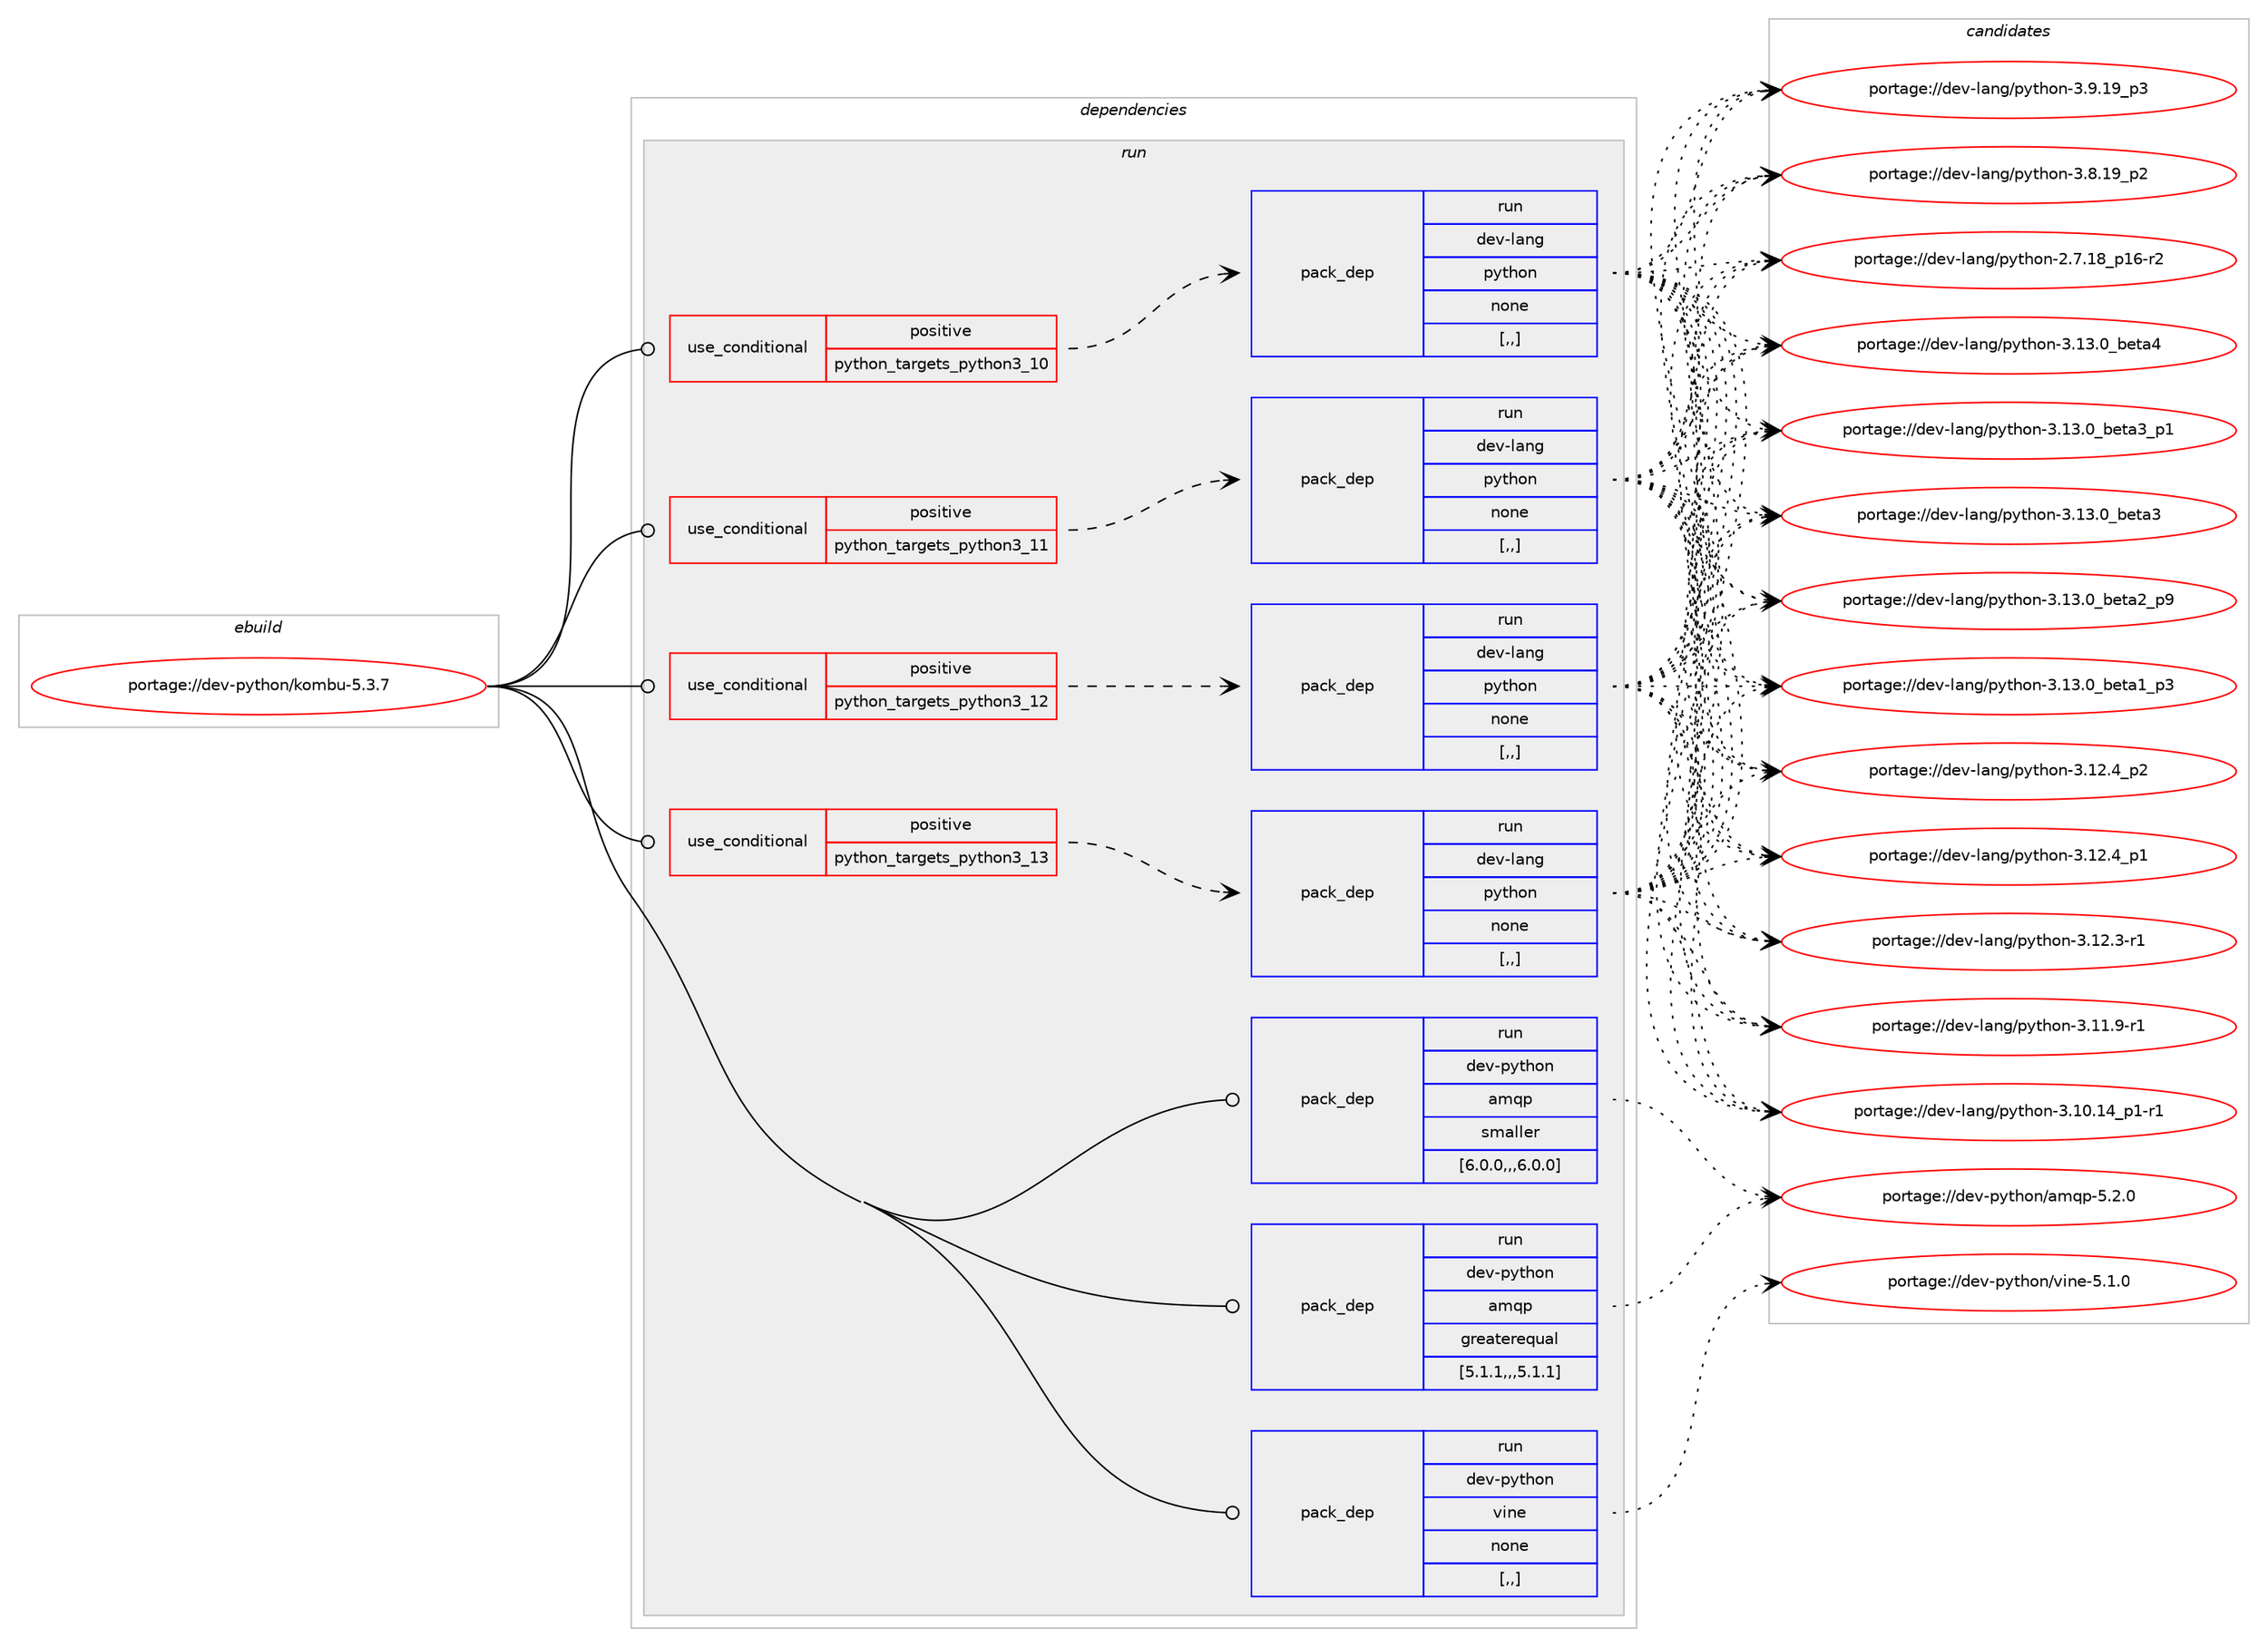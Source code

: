 digraph prolog {

# *************
# Graph options
# *************

newrank=true;
concentrate=true;
compound=true;
graph [rankdir=LR,fontname=Helvetica,fontsize=10,ranksep=1.5];#, ranksep=2.5, nodesep=0.2];
edge  [arrowhead=vee];
node  [fontname=Helvetica,fontsize=10];

# **********
# The ebuild
# **********

subgraph cluster_leftcol {
color=gray;
label=<<i>ebuild</i>>;
id [label="portage://dev-python/kombu-5.3.7", color=red, width=4, href="../dev-python/kombu-5.3.7.svg"];
}

# ****************
# The dependencies
# ****************

subgraph cluster_midcol {
color=gray;
label=<<i>dependencies</i>>;
subgraph cluster_compile {
fillcolor="#eeeeee";
style=filled;
label=<<i>compile</i>>;
}
subgraph cluster_compileandrun {
fillcolor="#eeeeee";
style=filled;
label=<<i>compile and run</i>>;
}
subgraph cluster_run {
fillcolor="#eeeeee";
style=filled;
label=<<i>run</i>>;
subgraph cond34257 {
dependency150048 [label=<<TABLE BORDER="0" CELLBORDER="1" CELLSPACING="0" CELLPADDING="4"><TR><TD ROWSPAN="3" CELLPADDING="10">use_conditional</TD></TR><TR><TD>positive</TD></TR><TR><TD>python_targets_python3_10</TD></TR></TABLE>>, shape=none, color=red];
subgraph pack114541 {
dependency150049 [label=<<TABLE BORDER="0" CELLBORDER="1" CELLSPACING="0" CELLPADDING="4" WIDTH="220"><TR><TD ROWSPAN="6" CELLPADDING="30">pack_dep</TD></TR><TR><TD WIDTH="110">run</TD></TR><TR><TD>dev-lang</TD></TR><TR><TD>python</TD></TR><TR><TD>none</TD></TR><TR><TD>[,,]</TD></TR></TABLE>>, shape=none, color=blue];
}
dependency150048:e -> dependency150049:w [weight=20,style="dashed",arrowhead="vee"];
}
id:e -> dependency150048:w [weight=20,style="solid",arrowhead="odot"];
subgraph cond34258 {
dependency150050 [label=<<TABLE BORDER="0" CELLBORDER="1" CELLSPACING="0" CELLPADDING="4"><TR><TD ROWSPAN="3" CELLPADDING="10">use_conditional</TD></TR><TR><TD>positive</TD></TR><TR><TD>python_targets_python3_11</TD></TR></TABLE>>, shape=none, color=red];
subgraph pack114542 {
dependency150051 [label=<<TABLE BORDER="0" CELLBORDER="1" CELLSPACING="0" CELLPADDING="4" WIDTH="220"><TR><TD ROWSPAN="6" CELLPADDING="30">pack_dep</TD></TR><TR><TD WIDTH="110">run</TD></TR><TR><TD>dev-lang</TD></TR><TR><TD>python</TD></TR><TR><TD>none</TD></TR><TR><TD>[,,]</TD></TR></TABLE>>, shape=none, color=blue];
}
dependency150050:e -> dependency150051:w [weight=20,style="dashed",arrowhead="vee"];
}
id:e -> dependency150050:w [weight=20,style="solid",arrowhead="odot"];
subgraph cond34259 {
dependency150052 [label=<<TABLE BORDER="0" CELLBORDER="1" CELLSPACING="0" CELLPADDING="4"><TR><TD ROWSPAN="3" CELLPADDING="10">use_conditional</TD></TR><TR><TD>positive</TD></TR><TR><TD>python_targets_python3_12</TD></TR></TABLE>>, shape=none, color=red];
subgraph pack114543 {
dependency150053 [label=<<TABLE BORDER="0" CELLBORDER="1" CELLSPACING="0" CELLPADDING="4" WIDTH="220"><TR><TD ROWSPAN="6" CELLPADDING="30">pack_dep</TD></TR><TR><TD WIDTH="110">run</TD></TR><TR><TD>dev-lang</TD></TR><TR><TD>python</TD></TR><TR><TD>none</TD></TR><TR><TD>[,,]</TD></TR></TABLE>>, shape=none, color=blue];
}
dependency150052:e -> dependency150053:w [weight=20,style="dashed",arrowhead="vee"];
}
id:e -> dependency150052:w [weight=20,style="solid",arrowhead="odot"];
subgraph cond34260 {
dependency150054 [label=<<TABLE BORDER="0" CELLBORDER="1" CELLSPACING="0" CELLPADDING="4"><TR><TD ROWSPAN="3" CELLPADDING="10">use_conditional</TD></TR><TR><TD>positive</TD></TR><TR><TD>python_targets_python3_13</TD></TR></TABLE>>, shape=none, color=red];
subgraph pack114544 {
dependency150055 [label=<<TABLE BORDER="0" CELLBORDER="1" CELLSPACING="0" CELLPADDING="4" WIDTH="220"><TR><TD ROWSPAN="6" CELLPADDING="30">pack_dep</TD></TR><TR><TD WIDTH="110">run</TD></TR><TR><TD>dev-lang</TD></TR><TR><TD>python</TD></TR><TR><TD>none</TD></TR><TR><TD>[,,]</TD></TR></TABLE>>, shape=none, color=blue];
}
dependency150054:e -> dependency150055:w [weight=20,style="dashed",arrowhead="vee"];
}
id:e -> dependency150054:w [weight=20,style="solid",arrowhead="odot"];
subgraph pack114545 {
dependency150056 [label=<<TABLE BORDER="0" CELLBORDER="1" CELLSPACING="0" CELLPADDING="4" WIDTH="220"><TR><TD ROWSPAN="6" CELLPADDING="30">pack_dep</TD></TR><TR><TD WIDTH="110">run</TD></TR><TR><TD>dev-python</TD></TR><TR><TD>amqp</TD></TR><TR><TD>greaterequal</TD></TR><TR><TD>[5.1.1,,,5.1.1]</TD></TR></TABLE>>, shape=none, color=blue];
}
id:e -> dependency150056:w [weight=20,style="solid",arrowhead="odot"];
subgraph pack114546 {
dependency150057 [label=<<TABLE BORDER="0" CELLBORDER="1" CELLSPACING="0" CELLPADDING="4" WIDTH="220"><TR><TD ROWSPAN="6" CELLPADDING="30">pack_dep</TD></TR><TR><TD WIDTH="110">run</TD></TR><TR><TD>dev-python</TD></TR><TR><TD>amqp</TD></TR><TR><TD>smaller</TD></TR><TR><TD>[6.0.0,,,6.0.0]</TD></TR></TABLE>>, shape=none, color=blue];
}
id:e -> dependency150057:w [weight=20,style="solid",arrowhead="odot"];
subgraph pack114547 {
dependency150058 [label=<<TABLE BORDER="0" CELLBORDER="1" CELLSPACING="0" CELLPADDING="4" WIDTH="220"><TR><TD ROWSPAN="6" CELLPADDING="30">pack_dep</TD></TR><TR><TD WIDTH="110">run</TD></TR><TR><TD>dev-python</TD></TR><TR><TD>vine</TD></TR><TR><TD>none</TD></TR><TR><TD>[,,]</TD></TR></TABLE>>, shape=none, color=blue];
}
id:e -> dependency150058:w [weight=20,style="solid",arrowhead="odot"];
}
}

# **************
# The candidates
# **************

subgraph cluster_choices {
rank=same;
color=gray;
label=<<i>candidates</i>>;

subgraph choice114541 {
color=black;
nodesep=1;
choice1001011184510897110103471121211161041111104551464951464895981011169752 [label="portage://dev-lang/python-3.13.0_beta4", color=red, width=4,href="../dev-lang/python-3.13.0_beta4.svg"];
choice10010111845108971101034711212111610411111045514649514648959810111697519511249 [label="portage://dev-lang/python-3.13.0_beta3_p1", color=red, width=4,href="../dev-lang/python-3.13.0_beta3_p1.svg"];
choice1001011184510897110103471121211161041111104551464951464895981011169751 [label="portage://dev-lang/python-3.13.0_beta3", color=red, width=4,href="../dev-lang/python-3.13.0_beta3.svg"];
choice10010111845108971101034711212111610411111045514649514648959810111697509511257 [label="portage://dev-lang/python-3.13.0_beta2_p9", color=red, width=4,href="../dev-lang/python-3.13.0_beta2_p9.svg"];
choice10010111845108971101034711212111610411111045514649514648959810111697499511251 [label="portage://dev-lang/python-3.13.0_beta1_p3", color=red, width=4,href="../dev-lang/python-3.13.0_beta1_p3.svg"];
choice100101118451089711010347112121116104111110455146495046529511250 [label="portage://dev-lang/python-3.12.4_p2", color=red, width=4,href="../dev-lang/python-3.12.4_p2.svg"];
choice100101118451089711010347112121116104111110455146495046529511249 [label="portage://dev-lang/python-3.12.4_p1", color=red, width=4,href="../dev-lang/python-3.12.4_p1.svg"];
choice100101118451089711010347112121116104111110455146495046514511449 [label="portage://dev-lang/python-3.12.3-r1", color=red, width=4,href="../dev-lang/python-3.12.3-r1.svg"];
choice100101118451089711010347112121116104111110455146494946574511449 [label="portage://dev-lang/python-3.11.9-r1", color=red, width=4,href="../dev-lang/python-3.11.9-r1.svg"];
choice100101118451089711010347112121116104111110455146494846495295112494511449 [label="portage://dev-lang/python-3.10.14_p1-r1", color=red, width=4,href="../dev-lang/python-3.10.14_p1-r1.svg"];
choice100101118451089711010347112121116104111110455146574649579511251 [label="portage://dev-lang/python-3.9.19_p3", color=red, width=4,href="../dev-lang/python-3.9.19_p3.svg"];
choice100101118451089711010347112121116104111110455146564649579511250 [label="portage://dev-lang/python-3.8.19_p2", color=red, width=4,href="../dev-lang/python-3.8.19_p2.svg"];
choice100101118451089711010347112121116104111110455046554649569511249544511450 [label="portage://dev-lang/python-2.7.18_p16-r2", color=red, width=4,href="../dev-lang/python-2.7.18_p16-r2.svg"];
dependency150049:e -> choice1001011184510897110103471121211161041111104551464951464895981011169752:w [style=dotted,weight="100"];
dependency150049:e -> choice10010111845108971101034711212111610411111045514649514648959810111697519511249:w [style=dotted,weight="100"];
dependency150049:e -> choice1001011184510897110103471121211161041111104551464951464895981011169751:w [style=dotted,weight="100"];
dependency150049:e -> choice10010111845108971101034711212111610411111045514649514648959810111697509511257:w [style=dotted,weight="100"];
dependency150049:e -> choice10010111845108971101034711212111610411111045514649514648959810111697499511251:w [style=dotted,weight="100"];
dependency150049:e -> choice100101118451089711010347112121116104111110455146495046529511250:w [style=dotted,weight="100"];
dependency150049:e -> choice100101118451089711010347112121116104111110455146495046529511249:w [style=dotted,weight="100"];
dependency150049:e -> choice100101118451089711010347112121116104111110455146495046514511449:w [style=dotted,weight="100"];
dependency150049:e -> choice100101118451089711010347112121116104111110455146494946574511449:w [style=dotted,weight="100"];
dependency150049:e -> choice100101118451089711010347112121116104111110455146494846495295112494511449:w [style=dotted,weight="100"];
dependency150049:e -> choice100101118451089711010347112121116104111110455146574649579511251:w [style=dotted,weight="100"];
dependency150049:e -> choice100101118451089711010347112121116104111110455146564649579511250:w [style=dotted,weight="100"];
dependency150049:e -> choice100101118451089711010347112121116104111110455046554649569511249544511450:w [style=dotted,weight="100"];
}
subgraph choice114542 {
color=black;
nodesep=1;
choice1001011184510897110103471121211161041111104551464951464895981011169752 [label="portage://dev-lang/python-3.13.0_beta4", color=red, width=4,href="../dev-lang/python-3.13.0_beta4.svg"];
choice10010111845108971101034711212111610411111045514649514648959810111697519511249 [label="portage://dev-lang/python-3.13.0_beta3_p1", color=red, width=4,href="../dev-lang/python-3.13.0_beta3_p1.svg"];
choice1001011184510897110103471121211161041111104551464951464895981011169751 [label="portage://dev-lang/python-3.13.0_beta3", color=red, width=4,href="../dev-lang/python-3.13.0_beta3.svg"];
choice10010111845108971101034711212111610411111045514649514648959810111697509511257 [label="portage://dev-lang/python-3.13.0_beta2_p9", color=red, width=4,href="../dev-lang/python-3.13.0_beta2_p9.svg"];
choice10010111845108971101034711212111610411111045514649514648959810111697499511251 [label="portage://dev-lang/python-3.13.0_beta1_p3", color=red, width=4,href="../dev-lang/python-3.13.0_beta1_p3.svg"];
choice100101118451089711010347112121116104111110455146495046529511250 [label="portage://dev-lang/python-3.12.4_p2", color=red, width=4,href="../dev-lang/python-3.12.4_p2.svg"];
choice100101118451089711010347112121116104111110455146495046529511249 [label="portage://dev-lang/python-3.12.4_p1", color=red, width=4,href="../dev-lang/python-3.12.4_p1.svg"];
choice100101118451089711010347112121116104111110455146495046514511449 [label="portage://dev-lang/python-3.12.3-r1", color=red, width=4,href="../dev-lang/python-3.12.3-r1.svg"];
choice100101118451089711010347112121116104111110455146494946574511449 [label="portage://dev-lang/python-3.11.9-r1", color=red, width=4,href="../dev-lang/python-3.11.9-r1.svg"];
choice100101118451089711010347112121116104111110455146494846495295112494511449 [label="portage://dev-lang/python-3.10.14_p1-r1", color=red, width=4,href="../dev-lang/python-3.10.14_p1-r1.svg"];
choice100101118451089711010347112121116104111110455146574649579511251 [label="portage://dev-lang/python-3.9.19_p3", color=red, width=4,href="../dev-lang/python-3.9.19_p3.svg"];
choice100101118451089711010347112121116104111110455146564649579511250 [label="portage://dev-lang/python-3.8.19_p2", color=red, width=4,href="../dev-lang/python-3.8.19_p2.svg"];
choice100101118451089711010347112121116104111110455046554649569511249544511450 [label="portage://dev-lang/python-2.7.18_p16-r2", color=red, width=4,href="../dev-lang/python-2.7.18_p16-r2.svg"];
dependency150051:e -> choice1001011184510897110103471121211161041111104551464951464895981011169752:w [style=dotted,weight="100"];
dependency150051:e -> choice10010111845108971101034711212111610411111045514649514648959810111697519511249:w [style=dotted,weight="100"];
dependency150051:e -> choice1001011184510897110103471121211161041111104551464951464895981011169751:w [style=dotted,weight="100"];
dependency150051:e -> choice10010111845108971101034711212111610411111045514649514648959810111697509511257:w [style=dotted,weight="100"];
dependency150051:e -> choice10010111845108971101034711212111610411111045514649514648959810111697499511251:w [style=dotted,weight="100"];
dependency150051:e -> choice100101118451089711010347112121116104111110455146495046529511250:w [style=dotted,weight="100"];
dependency150051:e -> choice100101118451089711010347112121116104111110455146495046529511249:w [style=dotted,weight="100"];
dependency150051:e -> choice100101118451089711010347112121116104111110455146495046514511449:w [style=dotted,weight="100"];
dependency150051:e -> choice100101118451089711010347112121116104111110455146494946574511449:w [style=dotted,weight="100"];
dependency150051:e -> choice100101118451089711010347112121116104111110455146494846495295112494511449:w [style=dotted,weight="100"];
dependency150051:e -> choice100101118451089711010347112121116104111110455146574649579511251:w [style=dotted,weight="100"];
dependency150051:e -> choice100101118451089711010347112121116104111110455146564649579511250:w [style=dotted,weight="100"];
dependency150051:e -> choice100101118451089711010347112121116104111110455046554649569511249544511450:w [style=dotted,weight="100"];
}
subgraph choice114543 {
color=black;
nodesep=1;
choice1001011184510897110103471121211161041111104551464951464895981011169752 [label="portage://dev-lang/python-3.13.0_beta4", color=red, width=4,href="../dev-lang/python-3.13.0_beta4.svg"];
choice10010111845108971101034711212111610411111045514649514648959810111697519511249 [label="portage://dev-lang/python-3.13.0_beta3_p1", color=red, width=4,href="../dev-lang/python-3.13.0_beta3_p1.svg"];
choice1001011184510897110103471121211161041111104551464951464895981011169751 [label="portage://dev-lang/python-3.13.0_beta3", color=red, width=4,href="../dev-lang/python-3.13.0_beta3.svg"];
choice10010111845108971101034711212111610411111045514649514648959810111697509511257 [label="portage://dev-lang/python-3.13.0_beta2_p9", color=red, width=4,href="../dev-lang/python-3.13.0_beta2_p9.svg"];
choice10010111845108971101034711212111610411111045514649514648959810111697499511251 [label="portage://dev-lang/python-3.13.0_beta1_p3", color=red, width=4,href="../dev-lang/python-3.13.0_beta1_p3.svg"];
choice100101118451089711010347112121116104111110455146495046529511250 [label="portage://dev-lang/python-3.12.4_p2", color=red, width=4,href="../dev-lang/python-3.12.4_p2.svg"];
choice100101118451089711010347112121116104111110455146495046529511249 [label="portage://dev-lang/python-3.12.4_p1", color=red, width=4,href="../dev-lang/python-3.12.4_p1.svg"];
choice100101118451089711010347112121116104111110455146495046514511449 [label="portage://dev-lang/python-3.12.3-r1", color=red, width=4,href="../dev-lang/python-3.12.3-r1.svg"];
choice100101118451089711010347112121116104111110455146494946574511449 [label="portage://dev-lang/python-3.11.9-r1", color=red, width=4,href="../dev-lang/python-3.11.9-r1.svg"];
choice100101118451089711010347112121116104111110455146494846495295112494511449 [label="portage://dev-lang/python-3.10.14_p1-r1", color=red, width=4,href="../dev-lang/python-3.10.14_p1-r1.svg"];
choice100101118451089711010347112121116104111110455146574649579511251 [label="portage://dev-lang/python-3.9.19_p3", color=red, width=4,href="../dev-lang/python-3.9.19_p3.svg"];
choice100101118451089711010347112121116104111110455146564649579511250 [label="portage://dev-lang/python-3.8.19_p2", color=red, width=4,href="../dev-lang/python-3.8.19_p2.svg"];
choice100101118451089711010347112121116104111110455046554649569511249544511450 [label="portage://dev-lang/python-2.7.18_p16-r2", color=red, width=4,href="../dev-lang/python-2.7.18_p16-r2.svg"];
dependency150053:e -> choice1001011184510897110103471121211161041111104551464951464895981011169752:w [style=dotted,weight="100"];
dependency150053:e -> choice10010111845108971101034711212111610411111045514649514648959810111697519511249:w [style=dotted,weight="100"];
dependency150053:e -> choice1001011184510897110103471121211161041111104551464951464895981011169751:w [style=dotted,weight="100"];
dependency150053:e -> choice10010111845108971101034711212111610411111045514649514648959810111697509511257:w [style=dotted,weight="100"];
dependency150053:e -> choice10010111845108971101034711212111610411111045514649514648959810111697499511251:w [style=dotted,weight="100"];
dependency150053:e -> choice100101118451089711010347112121116104111110455146495046529511250:w [style=dotted,weight="100"];
dependency150053:e -> choice100101118451089711010347112121116104111110455146495046529511249:w [style=dotted,weight="100"];
dependency150053:e -> choice100101118451089711010347112121116104111110455146495046514511449:w [style=dotted,weight="100"];
dependency150053:e -> choice100101118451089711010347112121116104111110455146494946574511449:w [style=dotted,weight="100"];
dependency150053:e -> choice100101118451089711010347112121116104111110455146494846495295112494511449:w [style=dotted,weight="100"];
dependency150053:e -> choice100101118451089711010347112121116104111110455146574649579511251:w [style=dotted,weight="100"];
dependency150053:e -> choice100101118451089711010347112121116104111110455146564649579511250:w [style=dotted,weight="100"];
dependency150053:e -> choice100101118451089711010347112121116104111110455046554649569511249544511450:w [style=dotted,weight="100"];
}
subgraph choice114544 {
color=black;
nodesep=1;
choice1001011184510897110103471121211161041111104551464951464895981011169752 [label="portage://dev-lang/python-3.13.0_beta4", color=red, width=4,href="../dev-lang/python-3.13.0_beta4.svg"];
choice10010111845108971101034711212111610411111045514649514648959810111697519511249 [label="portage://dev-lang/python-3.13.0_beta3_p1", color=red, width=4,href="../dev-lang/python-3.13.0_beta3_p1.svg"];
choice1001011184510897110103471121211161041111104551464951464895981011169751 [label="portage://dev-lang/python-3.13.0_beta3", color=red, width=4,href="../dev-lang/python-3.13.0_beta3.svg"];
choice10010111845108971101034711212111610411111045514649514648959810111697509511257 [label="portage://dev-lang/python-3.13.0_beta2_p9", color=red, width=4,href="../dev-lang/python-3.13.0_beta2_p9.svg"];
choice10010111845108971101034711212111610411111045514649514648959810111697499511251 [label="portage://dev-lang/python-3.13.0_beta1_p3", color=red, width=4,href="../dev-lang/python-3.13.0_beta1_p3.svg"];
choice100101118451089711010347112121116104111110455146495046529511250 [label="portage://dev-lang/python-3.12.4_p2", color=red, width=4,href="../dev-lang/python-3.12.4_p2.svg"];
choice100101118451089711010347112121116104111110455146495046529511249 [label="portage://dev-lang/python-3.12.4_p1", color=red, width=4,href="../dev-lang/python-3.12.4_p1.svg"];
choice100101118451089711010347112121116104111110455146495046514511449 [label="portage://dev-lang/python-3.12.3-r1", color=red, width=4,href="../dev-lang/python-3.12.3-r1.svg"];
choice100101118451089711010347112121116104111110455146494946574511449 [label="portage://dev-lang/python-3.11.9-r1", color=red, width=4,href="../dev-lang/python-3.11.9-r1.svg"];
choice100101118451089711010347112121116104111110455146494846495295112494511449 [label="portage://dev-lang/python-3.10.14_p1-r1", color=red, width=4,href="../dev-lang/python-3.10.14_p1-r1.svg"];
choice100101118451089711010347112121116104111110455146574649579511251 [label="portage://dev-lang/python-3.9.19_p3", color=red, width=4,href="../dev-lang/python-3.9.19_p3.svg"];
choice100101118451089711010347112121116104111110455146564649579511250 [label="portage://dev-lang/python-3.8.19_p2", color=red, width=4,href="../dev-lang/python-3.8.19_p2.svg"];
choice100101118451089711010347112121116104111110455046554649569511249544511450 [label="portage://dev-lang/python-2.7.18_p16-r2", color=red, width=4,href="../dev-lang/python-2.7.18_p16-r2.svg"];
dependency150055:e -> choice1001011184510897110103471121211161041111104551464951464895981011169752:w [style=dotted,weight="100"];
dependency150055:e -> choice10010111845108971101034711212111610411111045514649514648959810111697519511249:w [style=dotted,weight="100"];
dependency150055:e -> choice1001011184510897110103471121211161041111104551464951464895981011169751:w [style=dotted,weight="100"];
dependency150055:e -> choice10010111845108971101034711212111610411111045514649514648959810111697509511257:w [style=dotted,weight="100"];
dependency150055:e -> choice10010111845108971101034711212111610411111045514649514648959810111697499511251:w [style=dotted,weight="100"];
dependency150055:e -> choice100101118451089711010347112121116104111110455146495046529511250:w [style=dotted,weight="100"];
dependency150055:e -> choice100101118451089711010347112121116104111110455146495046529511249:w [style=dotted,weight="100"];
dependency150055:e -> choice100101118451089711010347112121116104111110455146495046514511449:w [style=dotted,weight="100"];
dependency150055:e -> choice100101118451089711010347112121116104111110455146494946574511449:w [style=dotted,weight="100"];
dependency150055:e -> choice100101118451089711010347112121116104111110455146494846495295112494511449:w [style=dotted,weight="100"];
dependency150055:e -> choice100101118451089711010347112121116104111110455146574649579511251:w [style=dotted,weight="100"];
dependency150055:e -> choice100101118451089711010347112121116104111110455146564649579511250:w [style=dotted,weight="100"];
dependency150055:e -> choice100101118451089711010347112121116104111110455046554649569511249544511450:w [style=dotted,weight="100"];
}
subgraph choice114545 {
color=black;
nodesep=1;
choice100101118451121211161041111104797109113112455346504648 [label="portage://dev-python/amqp-5.2.0", color=red, width=4,href="../dev-python/amqp-5.2.0.svg"];
dependency150056:e -> choice100101118451121211161041111104797109113112455346504648:w [style=dotted,weight="100"];
}
subgraph choice114546 {
color=black;
nodesep=1;
choice100101118451121211161041111104797109113112455346504648 [label="portage://dev-python/amqp-5.2.0", color=red, width=4,href="../dev-python/amqp-5.2.0.svg"];
dependency150057:e -> choice100101118451121211161041111104797109113112455346504648:w [style=dotted,weight="100"];
}
subgraph choice114547 {
color=black;
nodesep=1;
choice1001011184511212111610411111047118105110101455346494648 [label="portage://dev-python/vine-5.1.0", color=red, width=4,href="../dev-python/vine-5.1.0.svg"];
dependency150058:e -> choice1001011184511212111610411111047118105110101455346494648:w [style=dotted,weight="100"];
}
}

}
